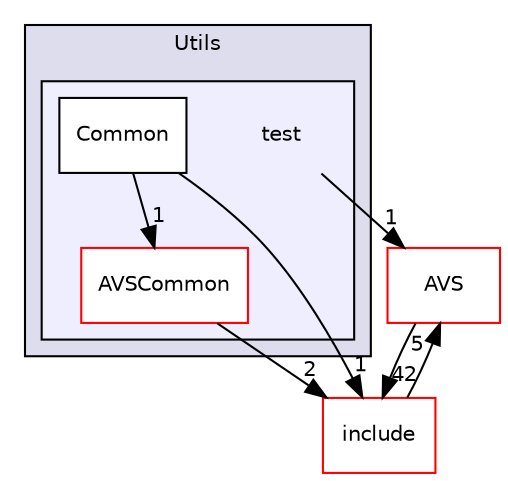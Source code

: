 digraph "/workplace/avs-device-sdk/AVSCommon/Utils/test" {
  compound=true
  node [ fontsize="10", fontname="Helvetica"];
  edge [ labelfontsize="10", labelfontname="Helvetica"];
  subgraph clusterdir_49dd3d9ac5586189aa170bac46425b9c {
    graph [ bgcolor="#ddddee", pencolor="black", label="Utils" fontname="Helvetica", fontsize="10", URL="dir_49dd3d9ac5586189aa170bac46425b9c.html"]
  subgraph clusterdir_2d9894417dd95d1842540bac6666188a {
    graph [ bgcolor="#eeeeff", pencolor="black", label="" URL="dir_2d9894417dd95d1842540bac6666188a.html"];
    dir_2d9894417dd95d1842540bac6666188a [shape=plaintext label="test"];
    dir_a56f36adbd781f5c7d9895fa2d100c85 [shape=box label="AVSCommon" color="red" fillcolor="white" style="filled" URL="dir_a56f36adbd781f5c7d9895fa2d100c85.html"];
    dir_c619d3dd22dd53b5202592c42fbeb8fe [shape=box label="Common" color="black" fillcolor="white" style="filled" URL="dir_c619d3dd22dd53b5202592c42fbeb8fe.html"];
  }
  }
  dir_80711c2a226d5fced33fce22558d3784 [shape=box label="AVS" fillcolor="white" style="filled" color="red" URL="dir_80711c2a226d5fced33fce22558d3784.html"];
  dir_957fc395b73dfe8b64ee3f74464f588a [shape=box label="include" fillcolor="white" style="filled" color="red" URL="dir_957fc395b73dfe8b64ee3f74464f588a.html"];
  dir_a56f36adbd781f5c7d9895fa2d100c85->dir_957fc395b73dfe8b64ee3f74464f588a [headlabel="2", labeldistance=1.5 headhref="dir_000104_000072.html"];
  dir_80711c2a226d5fced33fce22558d3784->dir_957fc395b73dfe8b64ee3f74464f588a [headlabel="42", labeldistance=1.5 headhref="dir_000010_000072.html"];
  dir_2d9894417dd95d1842540bac6666188a->dir_80711c2a226d5fced33fce22558d3784 [headlabel="1", labeldistance=1.5 headhref="dir_000103_000010.html"];
  dir_c619d3dd22dd53b5202592c42fbeb8fe->dir_a56f36adbd781f5c7d9895fa2d100c85 [headlabel="1", labeldistance=1.5 headhref="dir_000107_000104.html"];
  dir_c619d3dd22dd53b5202592c42fbeb8fe->dir_957fc395b73dfe8b64ee3f74464f588a [headlabel="1", labeldistance=1.5 headhref="dir_000107_000072.html"];
  dir_957fc395b73dfe8b64ee3f74464f588a->dir_80711c2a226d5fced33fce22558d3784 [headlabel="5", labeldistance=1.5 headhref="dir_000072_000010.html"];
}
